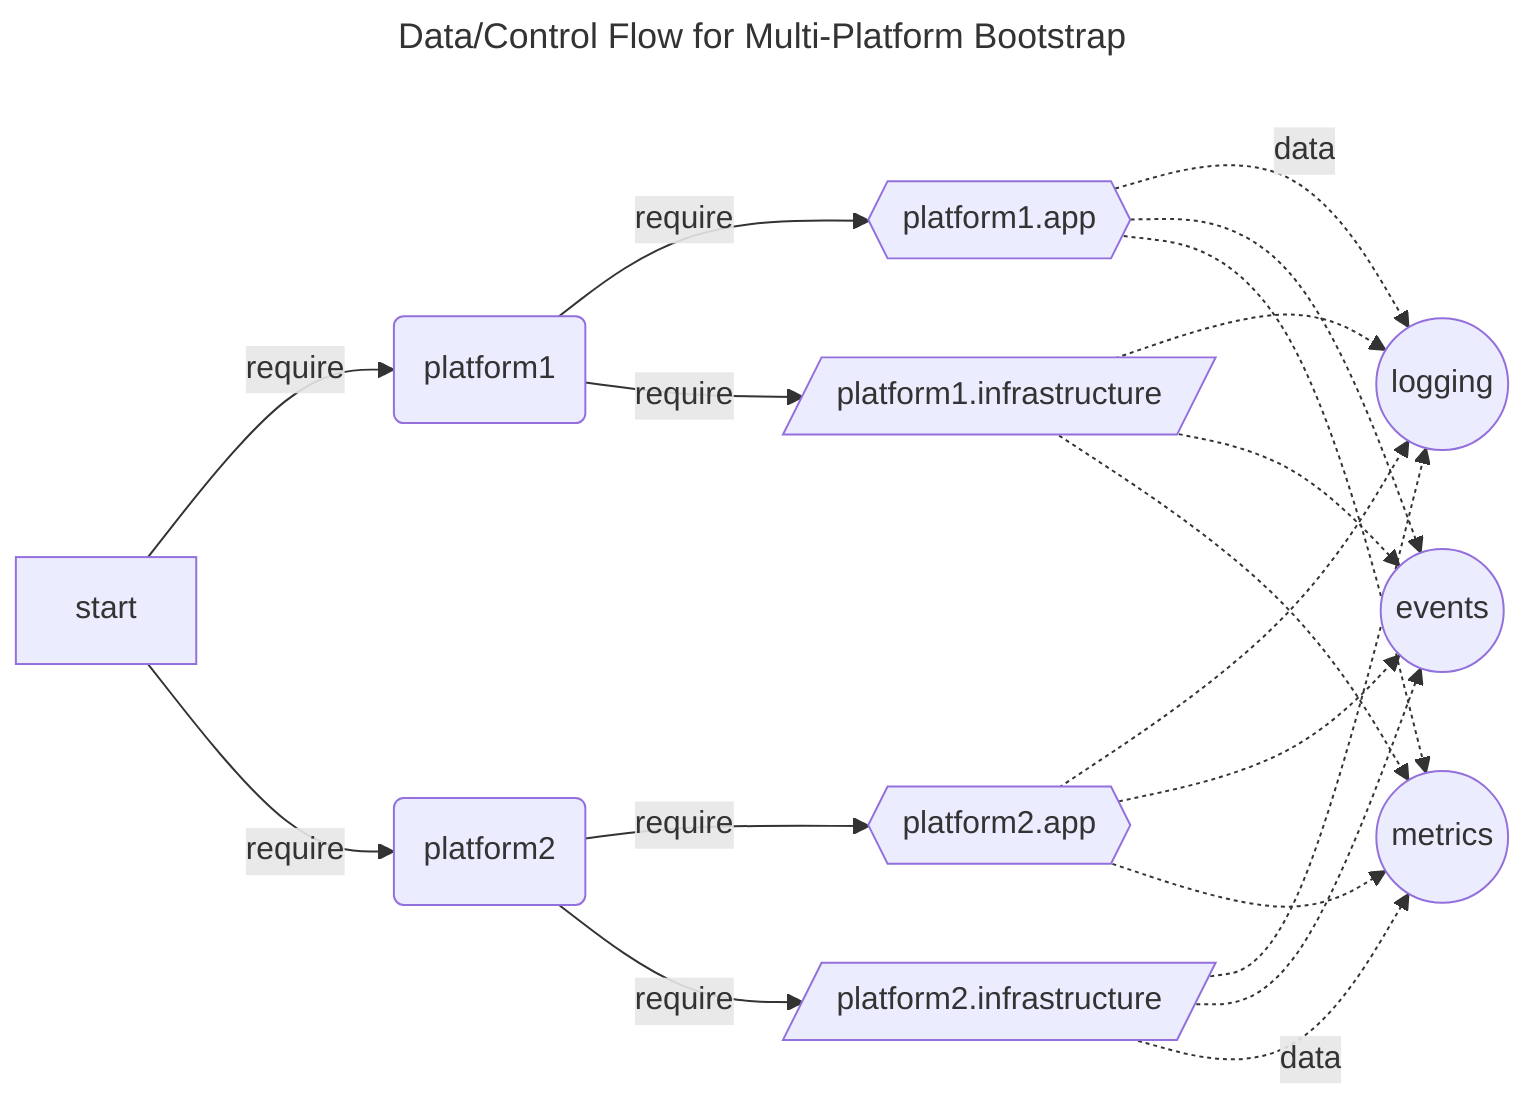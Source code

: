 ---
title: Data/Control Flow for Multi-Platform Bootstrap
---
graph LR
  M[start] -->  |require| p1(platform1) -->|require| platform1.app
  M -->  |require| p2(platform2) -->|require| platform2.app
  p1 -->|require| platform1.infrastructure
  p2 -->|require| platform2.infrastructure
platform1.app{{platform1.app}} -.->|data| logging((logging))
platform2.app{{platform2.app}} -.-> logging
platform1.infrastructure[/platform1.infrastructure/] -.-> logging
platform2.infrastructure[/platform2.infrastructure/] -.-> logging
platform1.app -.-> events((events))
platform2.app -.-> events
platform1.infrastructure -.-> events
platform2.infrastructure -.-> events
platform1.app -.-> metrics((metrics))
platform2.app -.-> metrics
platform1.infrastructure -.-> metrics
platform2.infrastructure -.->|data| metrics
%% style M fill:#fffee0,stroke:#333,stroke-width:4px
%% style p1 fill:#fffec8
%% style p2 fill:#fffec8
%% style platform1.app fill:#fffdaf
%% style platform2.app fill:#fffdaf
%% style platform2.infrastructure fill:#fffd8d
%% style platform1.infrastructure fill:#fffd8d
%% style logging fill:#fdfa72
%% style metrics fill:#fdfa72
%% style events fill:#fdfa72